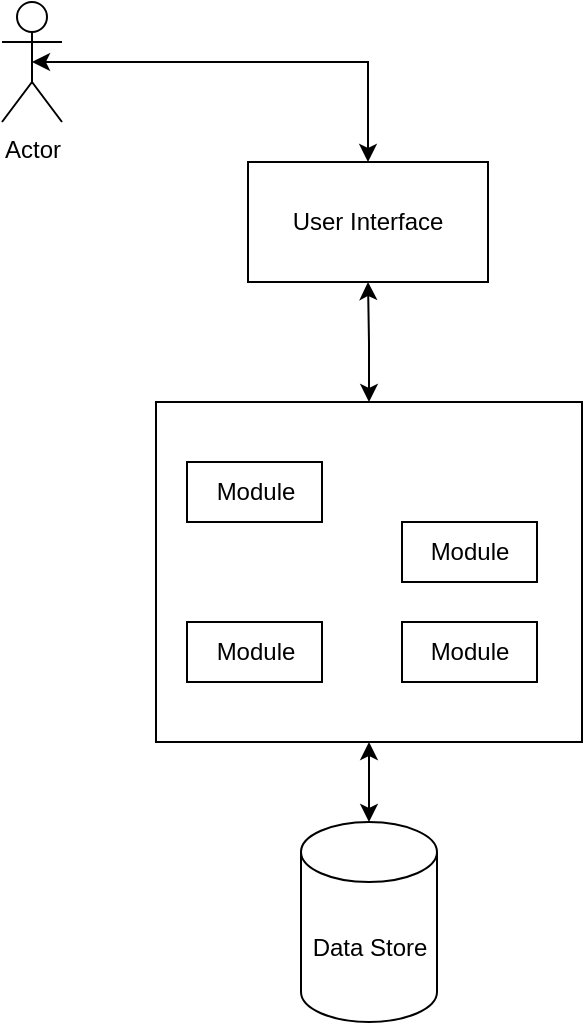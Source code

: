<mxfile version="15.7.3" type="device"><diagram id="WlDS5dtqqViQ5pkxeHDA" name="Page-1"><mxGraphModel dx="1368" dy="878" grid="1" gridSize="10" guides="1" tooltips="1" connect="1" arrows="1" fold="1" page="1" pageScale="1" pageWidth="413" pageHeight="583" math="0" shadow="0"><root><mxCell id="0"/><mxCell id="1" parent="0"/><mxCell id="Wvi7oH-CHFcNjKzDtj_H-1" value="User Interface" style="rounded=0;whiteSpace=wrap;html=1;" parent="1" vertex="1"><mxGeometry x="193" y="140" width="120" height="60" as="geometry"/></mxCell><mxCell id="Wvi7oH-CHFcNjKzDtj_H-2" style="edgeStyle=orthogonalEdgeStyle;rounded=0;orthogonalLoop=1;jettySize=auto;html=1;exitX=0.5;exitY=0;exitDx=0;exitDy=0;entryX=0.5;entryY=1;entryDx=0;entryDy=0;startArrow=classic;startFill=1;" parent="1" source="Wvi7oH-CHFcNjKzDtj_H-3" target="Wvi7oH-CHFcNjKzDtj_H-1" edge="1"><mxGeometry relative="1" as="geometry"/></mxCell><mxCell id="Wvi7oH-CHFcNjKzDtj_H-3" value="" style="rounded=0;whiteSpace=wrap;html=1;" parent="1" vertex="1"><mxGeometry x="147" y="260" width="213" height="170" as="geometry"/></mxCell><mxCell id="Wvi7oH-CHFcNjKzDtj_H-4" style="edgeStyle=orthogonalEdgeStyle;rounded=0;orthogonalLoop=1;jettySize=auto;html=1;entryX=0.5;entryY=1;entryDx=0;entryDy=0;startArrow=classic;startFill=1;" parent="1" source="Wvi7oH-CHFcNjKzDtj_H-5" target="Wvi7oH-CHFcNjKzDtj_H-3" edge="1"><mxGeometry relative="1" as="geometry"/></mxCell><mxCell id="Wvi7oH-CHFcNjKzDtj_H-5" value="Data Store" style="shape=cylinder3;whiteSpace=wrap;html=1;boundedLbl=1;backgroundOutline=1;size=15;" parent="1" vertex="1"><mxGeometry x="219.5" y="470" width="68" height="100" as="geometry"/></mxCell><mxCell id="Wvi7oH-CHFcNjKzDtj_H-6" style="edgeStyle=orthogonalEdgeStyle;rounded=0;orthogonalLoop=1;jettySize=auto;html=1;exitX=0.5;exitY=0.5;exitDx=0;exitDy=0;exitPerimeter=0;entryX=0.5;entryY=0;entryDx=0;entryDy=0;startArrow=classic;startFill=1;" parent="1" source="Wvi7oH-CHFcNjKzDtj_H-7" target="Wvi7oH-CHFcNjKzDtj_H-1" edge="1"><mxGeometry relative="1" as="geometry"/></mxCell><mxCell id="Wvi7oH-CHFcNjKzDtj_H-7" value="Actor" style="shape=umlActor;verticalLabelPosition=bottom;verticalAlign=top;html=1;" parent="1" vertex="1"><mxGeometry x="70" y="60" width="30" height="60" as="geometry"/></mxCell><mxCell id="Wvi7oH-CHFcNjKzDtj_H-8" value="Module" style="rounded=0;whiteSpace=wrap;html=1;" parent="1" vertex="1"><mxGeometry x="162.5" y="290" width="67.5" height="30" as="geometry"/></mxCell><mxCell id="Wvi7oH-CHFcNjKzDtj_H-9" value="Module" style="rounded=0;whiteSpace=wrap;html=1;" parent="1" vertex="1"><mxGeometry x="162.5" y="370" width="67.5" height="30" as="geometry"/></mxCell><mxCell id="Wvi7oH-CHFcNjKzDtj_H-10" value="Module" style="rounded=0;whiteSpace=wrap;html=1;" parent="1" vertex="1"><mxGeometry x="270" y="370" width="67.5" height="30" as="geometry"/></mxCell><mxCell id="Wvi7oH-CHFcNjKzDtj_H-11" value="Module" style="rounded=0;whiteSpace=wrap;html=1;" parent="1" vertex="1"><mxGeometry x="270" y="320" width="67.5" height="30" as="geometry"/></mxCell></root></mxGraphModel></diagram></mxfile>